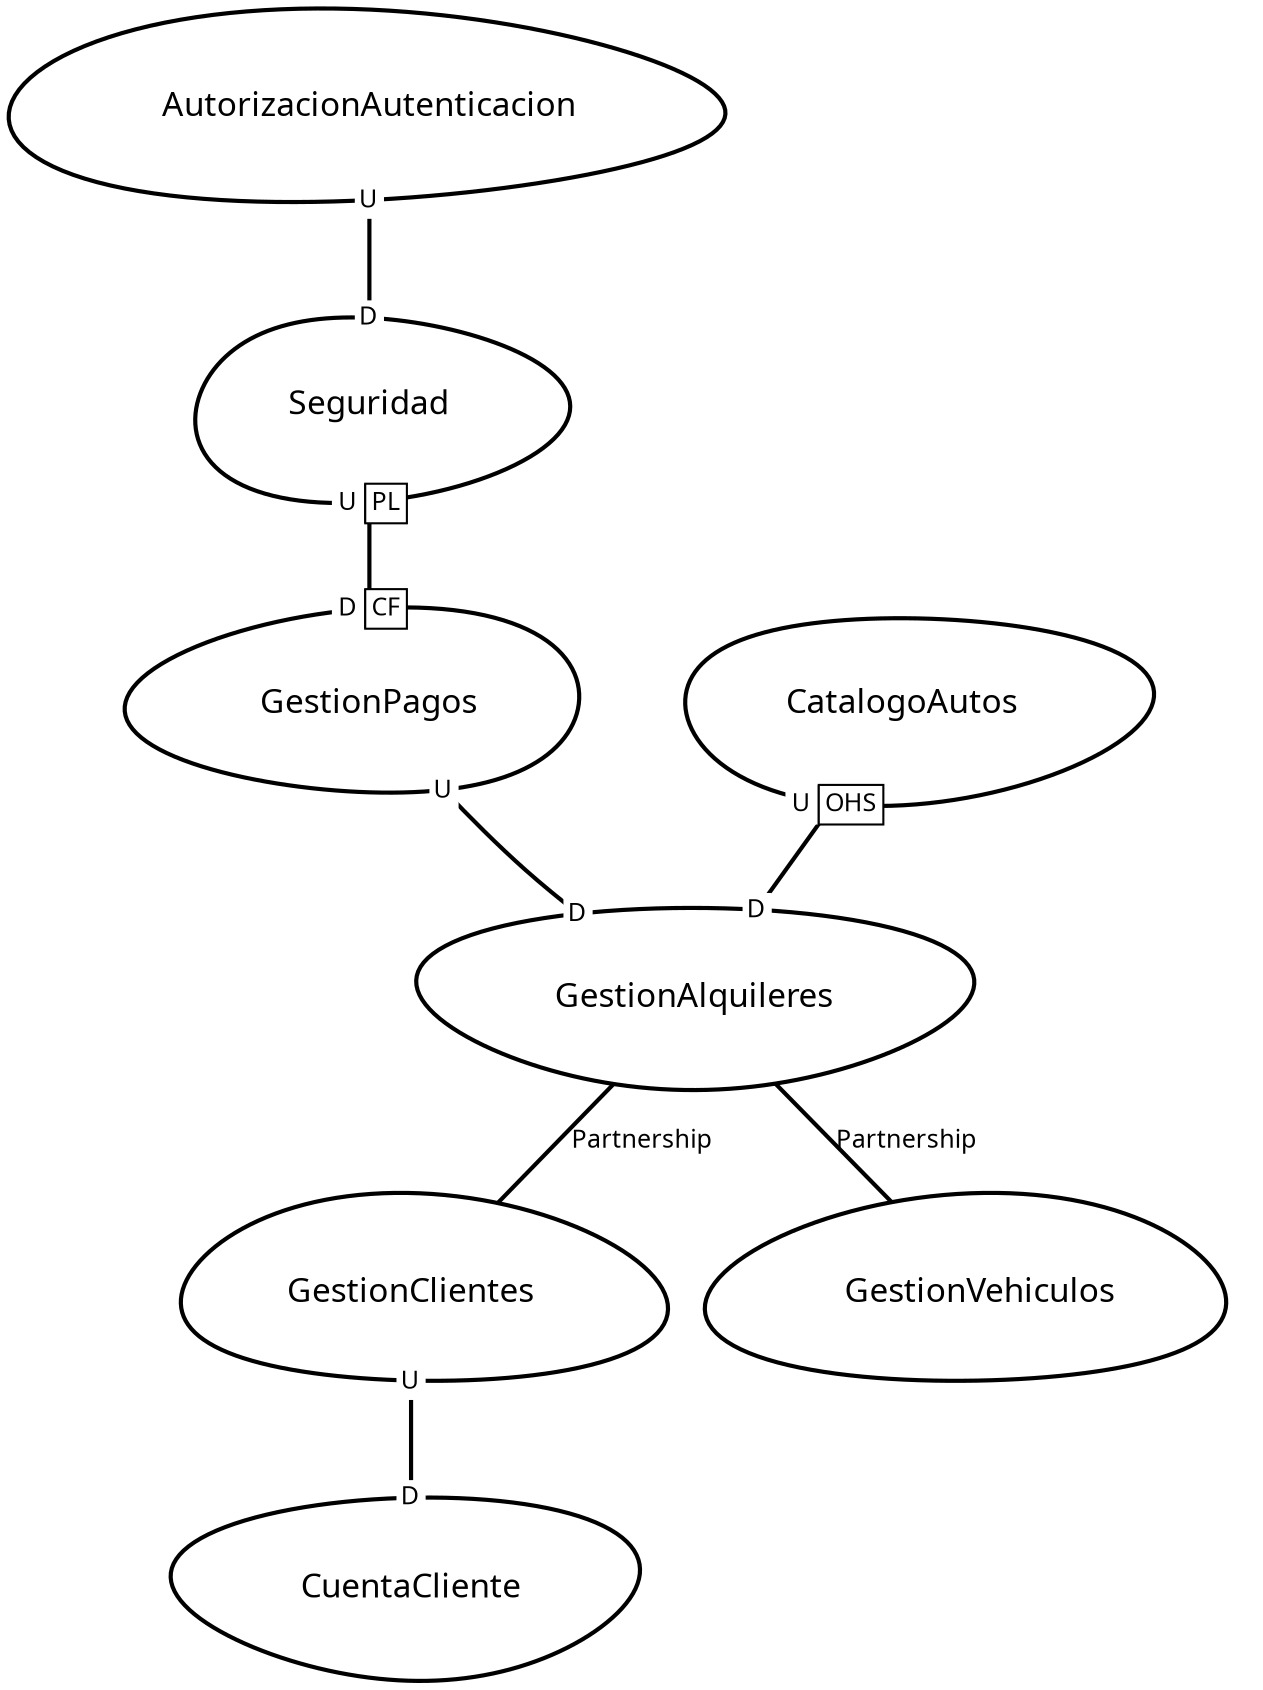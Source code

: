 digraph "ContextMapGraph" {
graph ["imagepath"="/tmp/GraphvizJava"]
"AutorizacionAutenticacion" ["margin"="0.3","orientation"="260","shape"="egg","fontsize"="16","style"="bold","label"="AutorizacionAutenticacion\n","fontname"="sans-serif"]
"Seguridad" ["margin"="0.3","orientation"="28","shape"="egg","fontsize"="16","style"="bold","label"="Seguridad\n","fontname"="sans-serif"]
"GestionPagos" ["margin"="0.3","orientation"="214","shape"="egg","fontsize"="16","style"="bold","label"="GestionPagos\n","fontname"="sans-serif"]
"GestionAlquileres" ["margin"="0.3","orientation"="179","shape"="egg","fontsize"="16","style"="bold","label"="GestionAlquileres\n","fontname"="sans-serif"]
"GestionClientes" ["margin"="0.3","orientation"="124","shape"="egg","fontsize"="16","style"="bold","label"="GestionClientes\n","fontname"="sans-serif"]
"CuentaCliente" ["margin"="0.3","orientation"="188","shape"="egg","fontsize"="16","style"="bold","label"="CuentaCliente\n","fontname"="sans-serif"]
"GestionVehiculos" ["margin"="0.3","orientation"="236","shape"="egg","fontsize"="16","style"="bold","label"="GestionVehiculos\n","fontname"="sans-serif"]
"CatalogoAutos" ["margin"="0.3","orientation"="46","shape"="egg","fontsize"="16","style"="bold","label"="CatalogoAutos\n","fontname"="sans-serif"]
"AutorizacionAutenticacion" -> "Seguridad" ["headlabel"=<<table cellspacing="0" cellborder="0" border="0">
<tr><td bgcolor="white">D</td></tr>
</table>>,"labeldistance"="0","fontsize"="12","taillabel"=<<table cellspacing="0" cellborder="0" border="0">
<tr><td bgcolor="white">U</td></tr>
</table>>,"style"="bold","label"="                                        ","dir"="none","fontname"="sans-serif"]
"Seguridad" -> "GestionPagos" ["headlabel"=<<table cellspacing="0" cellborder="1" border="0">
<tr><td bgcolor="white" sides="r">D</td><td sides="trbl" bgcolor="white"><font>CF</font></td></tr>
</table>>,"labeldistance"="0","fontsize"="12","taillabel"=<<table cellspacing="0" cellborder="1" border="0">
<tr><td bgcolor="white" sides="r">U</td><td sides="trbl" bgcolor="white"><font>PL</font></td></tr>
</table>>,"style"="bold","label"="                                        ","dir"="none","fontname"="sans-serif"]
"GestionPagos" -> "GestionAlquileres" ["headlabel"=<<table cellspacing="0" cellborder="0" border="0">
<tr><td bgcolor="white">D</td></tr>
</table>>,"labeldistance"="0","fontsize"="12","taillabel"=<<table cellspacing="0" cellborder="0" border="0">
<tr><td bgcolor="white">U</td></tr>
</table>>,"style"="bold","label"="                                        ","dir"="none","fontname"="sans-serif"]
"GestionAlquileres" -> "GestionClientes" ["fontsize"="12","style"="bold","label"="Partnership","dir"="none","fontname"="sans-serif"]
"GestionAlquileres" -> "GestionVehiculos" ["fontsize"="12","style"="bold","label"="Partnership","dir"="none","fontname"="sans-serif"]
"GestionClientes" -> "CuentaCliente" ["headlabel"=<<table cellspacing="0" cellborder="0" border="0">
<tr><td bgcolor="white">D</td></tr>
</table>>,"labeldistance"="0","fontsize"="12","taillabel"=<<table cellspacing="0" cellborder="0" border="0">
<tr><td bgcolor="white">U</td></tr>
</table>>,"style"="bold","label"="                                        ","dir"="none","fontname"="sans-serif"]
"CatalogoAutos" -> "GestionAlquileres" ["headlabel"=<<table cellspacing="0" cellborder="0" border="0">
<tr><td bgcolor="white">D</td></tr>
</table>>,"labeldistance"="0","fontsize"="12","taillabel"=<<table cellspacing="0" cellborder="1" border="0">
<tr><td bgcolor="white" sides="r">U</td><td sides="trbl" bgcolor="white"><font>OHS</font></td></tr>
</table>>,"style"="bold","label"="                                        ","dir"="none","fontname"="sans-serif"]
}